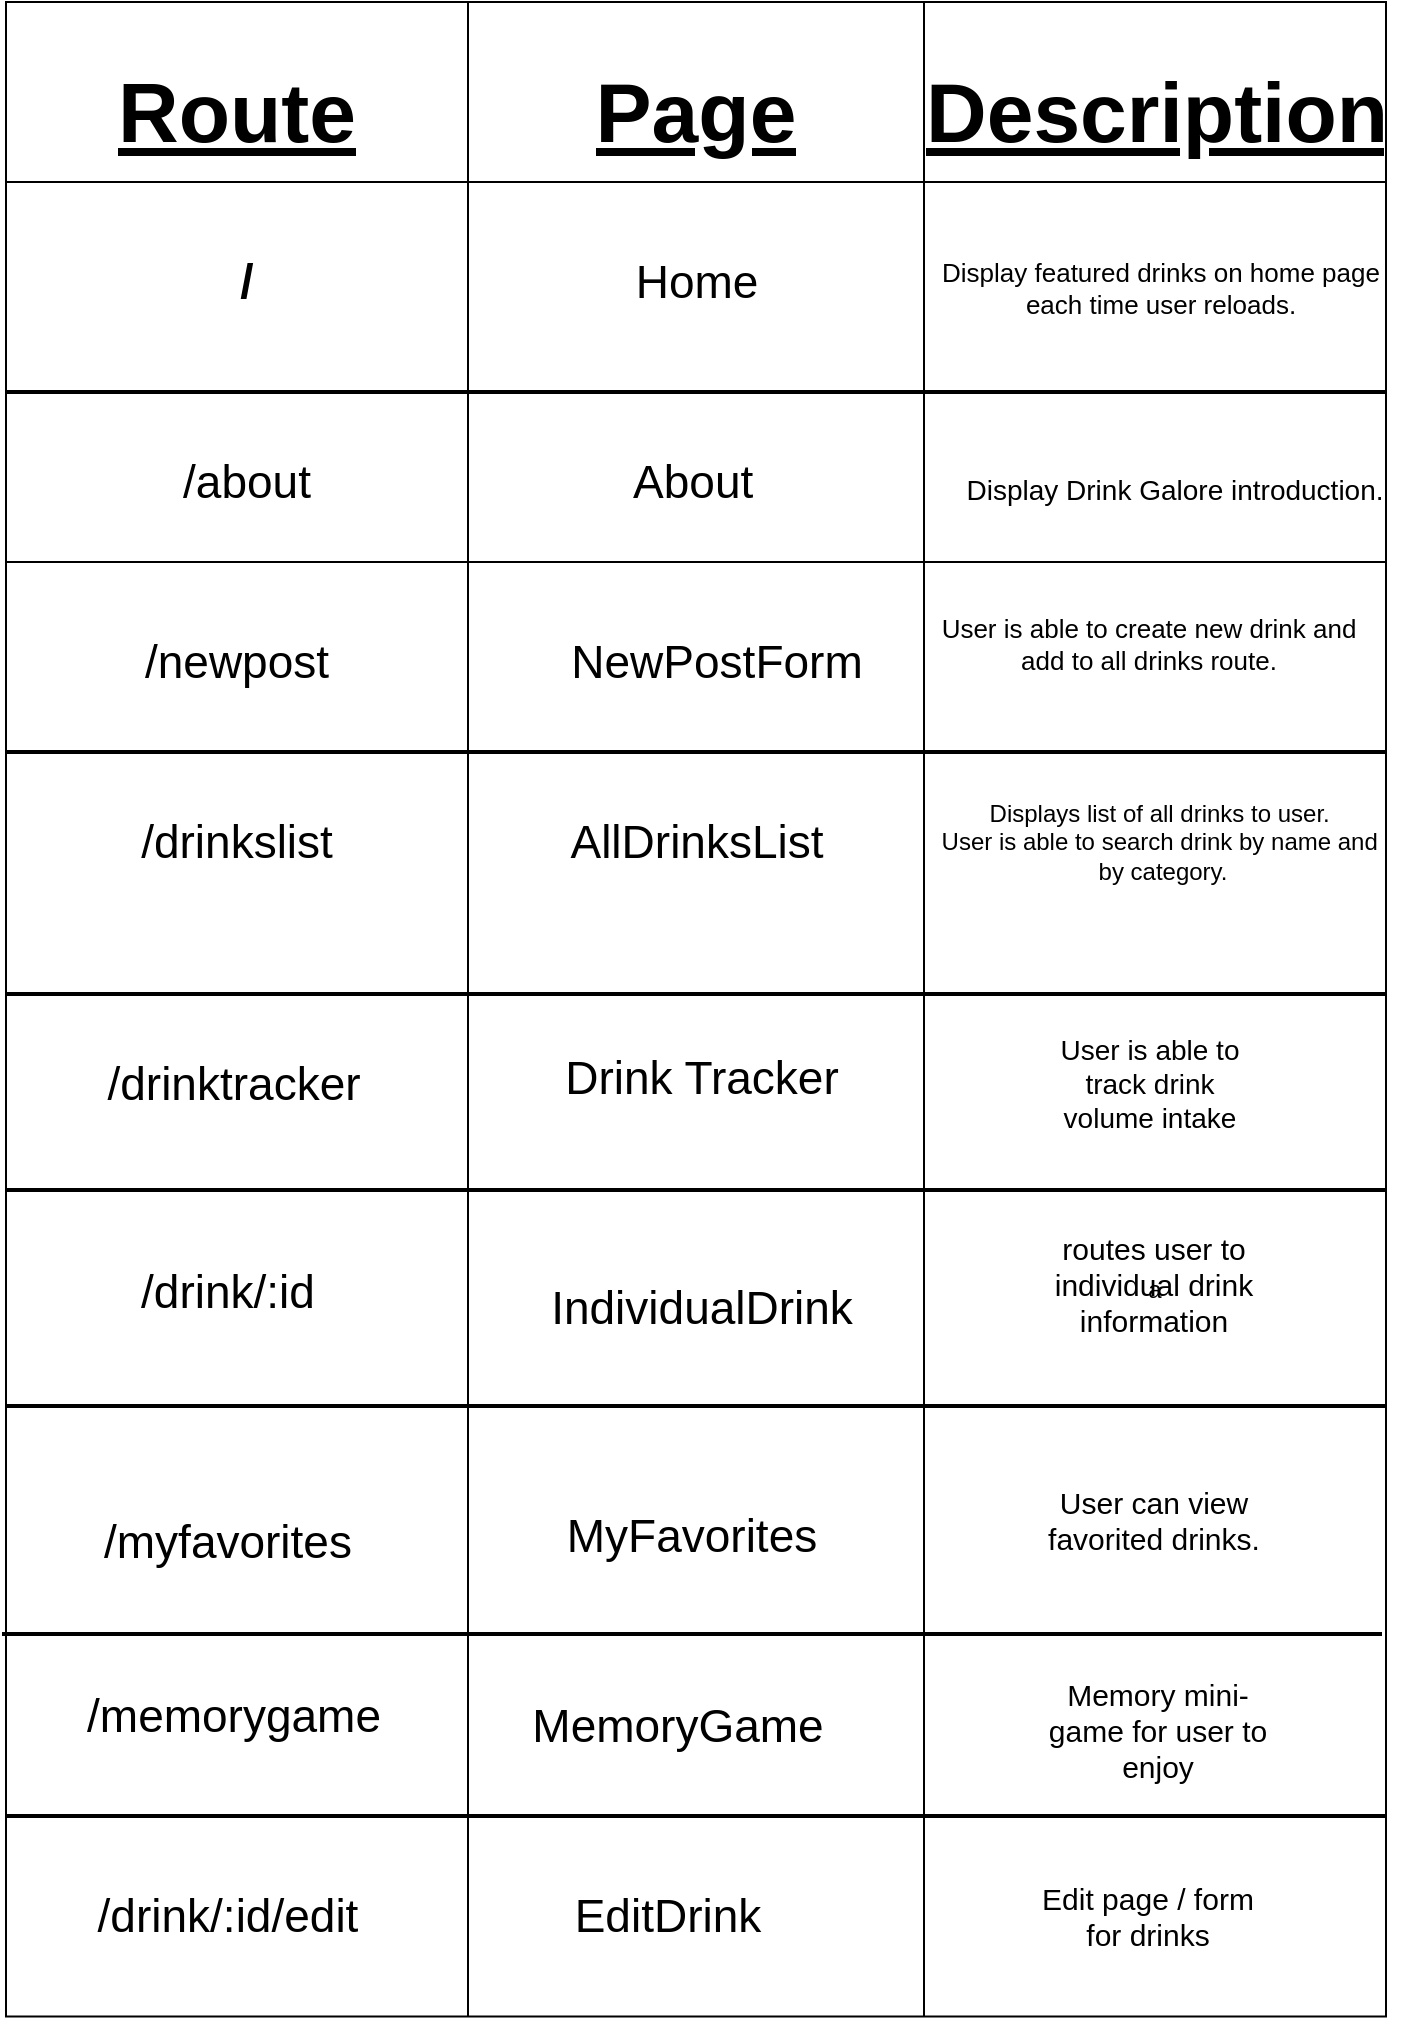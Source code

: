 <mxfile>
    <diagram id="KMcBjo04OGXmwL7UmeXN" name="Page-1">
        <mxGraphModel dx="1120" dy="1167" grid="0" gridSize="10" guides="1" tooltips="1" connect="1" arrows="1" fold="1" page="0" pageScale="1" pageWidth="850" pageHeight="1100" math="0" shadow="0">
            <root>
                <mxCell id="0"/>
                <mxCell id="1" parent="0"/>
                <mxCell id="3" value="" style="shape=table;html=1;whiteSpace=wrap;startSize=0;container=1;collapsible=0;childLayout=tableLayout;fontSize=21;" parent="1" vertex="1">
                    <mxGeometry x="60" y="180" width="690" height="1007.25" as="geometry"/>
                </mxCell>
                <mxCell id="4" value="" style="shape=tableRow;horizontal=0;startSize=0;swimlaneHead=0;swimlaneBody=0;top=0;left=0;bottom=0;right=0;collapsible=0;dropTarget=0;fillColor=none;points=[[0,0.5],[1,0.5]];portConstraint=eastwest;" parent="3" vertex="1">
                    <mxGeometry width="690" height="90" as="geometry"/>
                </mxCell>
                <mxCell id="5" value="&lt;h1&gt;&lt;u&gt;&lt;b&gt;Route&lt;/b&gt;&lt;/u&gt;&lt;/h1&gt;" style="shape=partialRectangle;html=1;whiteSpace=wrap;connectable=0;fillColor=none;top=0;left=0;bottom=0;right=0;overflow=hidden;fontSize=21;" parent="4" vertex="1">
                    <mxGeometry width="231" height="90" as="geometry">
                        <mxRectangle width="231" height="90" as="alternateBounds"/>
                    </mxGeometry>
                </mxCell>
                <mxCell id="6" value="&lt;h1&gt;&lt;u&gt;&lt;b&gt;Page&lt;/b&gt;&lt;/u&gt;&lt;/h1&gt;" style="shape=partialRectangle;html=1;whiteSpace=wrap;connectable=0;fillColor=none;top=0;left=0;bottom=0;right=0;overflow=hidden;fontSize=21;" parent="4" vertex="1">
                    <mxGeometry x="231" width="228" height="90" as="geometry">
                        <mxRectangle width="228" height="90" as="alternateBounds"/>
                    </mxGeometry>
                </mxCell>
                <mxCell id="7" value="&lt;h1&gt;&lt;u&gt;&lt;b&gt;Description&lt;/b&gt;&lt;/u&gt;&lt;/h1&gt;" style="shape=partialRectangle;html=1;whiteSpace=wrap;connectable=0;fillColor=none;top=0;left=0;bottom=0;right=0;overflow=hidden;fontSize=21;" parent="4" vertex="1">
                    <mxGeometry x="459" width="231" height="90" as="geometry">
                        <mxRectangle width="231" height="90" as="alternateBounds"/>
                    </mxGeometry>
                </mxCell>
                <mxCell id="8" value="" style="shape=tableRow;horizontal=0;startSize=0;swimlaneHead=0;swimlaneBody=0;top=0;left=0;bottom=0;right=0;collapsible=0;dropTarget=0;fillColor=none;points=[[0,0.5],[1,0.5]];portConstraint=eastwest;" parent="3" vertex="1">
                    <mxGeometry y="90" width="690" height="190" as="geometry"/>
                </mxCell>
                <mxCell id="9" value="" style="shape=partialRectangle;html=1;whiteSpace=wrap;connectable=0;fillColor=none;top=0;left=0;bottom=0;right=0;overflow=hidden;" parent="8" vertex="1">
                    <mxGeometry width="231" height="190" as="geometry">
                        <mxRectangle width="231" height="190" as="alternateBounds"/>
                    </mxGeometry>
                </mxCell>
                <mxCell id="10" value="" style="shape=partialRectangle;html=1;whiteSpace=wrap;connectable=0;fillColor=none;top=0;left=0;bottom=0;right=0;overflow=hidden;" parent="8" vertex="1">
                    <mxGeometry x="231" width="228" height="190" as="geometry">
                        <mxRectangle width="228" height="190" as="alternateBounds"/>
                    </mxGeometry>
                </mxCell>
                <mxCell id="11" value="" style="shape=partialRectangle;html=1;whiteSpace=wrap;connectable=0;fillColor=none;top=0;left=0;bottom=0;right=0;overflow=hidden;" parent="8" vertex="1">
                    <mxGeometry x="459" width="231" height="190" as="geometry">
                        <mxRectangle width="231" height="190" as="alternateBounds"/>
                    </mxGeometry>
                </mxCell>
                <mxCell id="12" value="" style="shape=tableRow;horizontal=0;startSize=0;swimlaneHead=0;swimlaneBody=0;top=0;left=0;bottom=0;right=0;collapsible=0;dropTarget=0;fillColor=none;points=[[0,0.5],[1,0.5]];portConstraint=eastwest;" parent="3" vertex="1">
                    <mxGeometry y="280" width="690" height="727" as="geometry"/>
                </mxCell>
                <mxCell id="13" value="" style="shape=partialRectangle;html=1;whiteSpace=wrap;connectable=0;fillColor=none;top=0;left=0;bottom=0;right=0;overflow=hidden;" parent="12" vertex="1">
                    <mxGeometry width="231" height="727" as="geometry">
                        <mxRectangle width="231" height="727" as="alternateBounds"/>
                    </mxGeometry>
                </mxCell>
                <mxCell id="14" value="" style="shape=partialRectangle;html=1;whiteSpace=wrap;connectable=0;fillColor=none;top=0;left=0;bottom=0;right=0;overflow=hidden;" parent="12" vertex="1">
                    <mxGeometry x="231" width="228" height="727" as="geometry">
                        <mxRectangle width="228" height="727" as="alternateBounds"/>
                    </mxGeometry>
                </mxCell>
                <mxCell id="15" value="a" style="shape=partialRectangle;html=1;whiteSpace=wrap;connectable=0;fillColor=none;top=0;left=0;bottom=0;right=0;overflow=hidden;pointerEvents=1;" parent="12" vertex="1">
                    <mxGeometry x="459" width="231" height="727" as="geometry">
                        <mxRectangle width="231" height="727" as="alternateBounds"/>
                    </mxGeometry>
                </mxCell>
                <mxCell id="17" value="" style="line;strokeWidth=2;html=1;" parent="1" vertex="1">
                    <mxGeometry x="60" y="370" width="690" height="10" as="geometry"/>
                </mxCell>
                <mxCell id="18" value="" style="line;strokeWidth=2;html=1;" parent="1" vertex="1">
                    <mxGeometry x="60" y="550" width="690" height="10" as="geometry"/>
                </mxCell>
                <mxCell id="19" value="/" style="text;strokeColor=none;fillColor=none;html=1;fontSize=24;fontStyle=1;verticalAlign=middle;align=center;" parent="1" vertex="1">
                    <mxGeometry x="130" y="300" width="100" height="40" as="geometry"/>
                </mxCell>
                <mxCell id="20" value="/about" style="text;html=1;align=center;verticalAlign=middle;resizable=0;points=[];autosize=1;strokeColor=none;fillColor=none;fontSize=23;" parent="1" vertex="1">
                    <mxGeometry x="135" y="400" width="90" height="40" as="geometry"/>
                </mxCell>
                <mxCell id="21" value="/newpost" style="text;html=1;align=center;verticalAlign=middle;resizable=0;points=[];autosize=1;strokeColor=none;fillColor=none;fontSize=23;" parent="1" vertex="1">
                    <mxGeometry x="120" y="490" width="110" height="40" as="geometry"/>
                </mxCell>
                <mxCell id="22" value="/drinkslist" style="text;html=1;align=center;verticalAlign=middle;resizable=0;points=[];autosize=1;strokeColor=none;fillColor=none;fontSize=23;" parent="1" vertex="1">
                    <mxGeometry x="118" y="580" width="114" height="40" as="geometry"/>
                </mxCell>
                <mxCell id="23" value="AllDrinksList" style="text;html=1;align=center;verticalAlign=middle;resizable=0;points=[];autosize=1;strokeColor=none;fillColor=none;fontSize=23;" parent="1" vertex="1">
                    <mxGeometry x="330" y="580" width="150" height="40" as="geometry"/>
                </mxCell>
                <mxCell id="24" value="NewPostForm" style="text;html=1;align=center;verticalAlign=middle;resizable=0;points=[];autosize=1;strokeColor=none;fillColor=none;fontSize=23;" parent="1" vertex="1">
                    <mxGeometry x="330" y="490" width="170" height="40" as="geometry"/>
                </mxCell>
                <mxCell id="25" value="&amp;nbsp; &amp;nbsp;About&lt;span style=&quot;white-space: pre;&quot;&gt;&#9;&lt;/span&gt;" style="text;html=1;align=center;verticalAlign=middle;resizable=0;points=[];autosize=1;strokeColor=none;fillColor=none;fontSize=23;" parent="1" vertex="1">
                    <mxGeometry x="340" y="400" width="130" height="40" as="geometry"/>
                </mxCell>
                <mxCell id="26" value="Home" style="text;html=1;align=center;verticalAlign=middle;resizable=0;points=[];autosize=1;strokeColor=none;fillColor=none;fontSize=23;" parent="1" vertex="1">
                    <mxGeometry x="365" y="300" width="80" height="40" as="geometry"/>
                </mxCell>
                <mxCell id="40" value="&lt;span style=&quot;font-size: 12px;&quot;&gt;Displays list of all drinks to user.&amp;nbsp;&lt;br style=&quot;font-size: 12px;&quot;&gt;User is able to search drink by name and&amp;nbsp;&lt;br style=&quot;font-size: 12px;&quot;&gt;by category.&lt;br style=&quot;font-size: 12px;&quot;&gt;&lt;/span&gt;" style="text;html=1;align=center;verticalAlign=middle;resizable=0;points=[];autosize=1;strokeColor=none;fillColor=none;fontSize=12;" parent="1" vertex="1">
                    <mxGeometry x="518" y="572.5" width="239" height="55" as="geometry"/>
                </mxCell>
                <mxCell id="41" value="User is able to create new drink and&lt;br style=&quot;font-size: 13px;&quot;&gt;add to all drinks route." style="text;html=1;align=center;verticalAlign=middle;resizable=0;points=[];autosize=1;strokeColor=none;fillColor=none;fontSize=13;" parent="1" vertex="1">
                    <mxGeometry x="518" y="479" width="225" height="43" as="geometry"/>
                </mxCell>
                <mxCell id="42" value="&lt;font style=&quot;font-size: 14px;&quot;&gt;Display Drink Galore introduction.&lt;/font&gt;" style="text;html=1;align=center;verticalAlign=middle;resizable=0;points=[];autosize=1;strokeColor=none;fillColor=none;fontSize=14;" parent="1" vertex="1">
                    <mxGeometry x="530" y="409" width="227" height="29" as="geometry"/>
                </mxCell>
                <mxCell id="43" value="&lt;span style=&quot;font-size: 13px;&quot;&gt;Display featured drinks on home page&lt;br style=&quot;font-size: 13px;&quot;&gt;each time user reloads.&lt;br style=&quot;font-size: 13px;&quot;&gt;&lt;/span&gt;" style="text;html=1;align=center;verticalAlign=middle;resizable=0;points=[];autosize=1;strokeColor=none;fillColor=none;fontSize=13;" parent="1" vertex="1">
                    <mxGeometry x="518" y="301" width="237" height="43" as="geometry"/>
                </mxCell>
                <mxCell id="44" value="" style="line;strokeWidth=2;html=1;" parent="1" vertex="1">
                    <mxGeometry x="60" y="671" width="690" height="10" as="geometry"/>
                </mxCell>
                <mxCell id="45" value="&lt;font style=&quot;font-size: 23px;&quot;&gt;/drinktracker&lt;/font&gt;" style="text;html=1;strokeColor=none;fillColor=none;align=center;verticalAlign=middle;whiteSpace=wrap;rounded=0;" parent="1" vertex="1">
                    <mxGeometry x="118" y="692" width="112" height="58" as="geometry"/>
                </mxCell>
                <mxCell id="47" value="&lt;font style=&quot;font-size: 23px;&quot;&gt;Drink Tracker&lt;/font&gt;" style="text;html=1;strokeColor=none;fillColor=none;align=center;verticalAlign=middle;whiteSpace=wrap;rounded=0;" parent="1" vertex="1">
                    <mxGeometry x="325" y="689" width="166" height="58" as="geometry"/>
                </mxCell>
                <mxCell id="48" value="&lt;font style=&quot;font-size: 14px;&quot;&gt;User is able to track drink volume intake&lt;/font&gt;" style="text;html=1;strokeColor=none;fillColor=none;align=center;verticalAlign=middle;whiteSpace=wrap;rounded=0;fontSize=14;" parent="1" vertex="1">
                    <mxGeometry x="576" y="692" width="112" height="58" as="geometry"/>
                </mxCell>
                <mxCell id="62" value="" style="line;strokeWidth=2;html=1;" parent="1" vertex="1">
                    <mxGeometry x="60" y="769" width="690" height="10" as="geometry"/>
                </mxCell>
                <mxCell id="77" value="&lt;span style=&quot;font-size: 23px;&quot;&gt;/drink/:id&lt;/span&gt;" style="text;html=1;strokeColor=none;fillColor=none;align=center;verticalAlign=middle;whiteSpace=wrap;rounded=0;" parent="1" vertex="1">
                    <mxGeometry x="100" y="796" width="142" height="58" as="geometry"/>
                </mxCell>
                <mxCell id="78" value="&lt;span style=&quot;font-size: 23px;&quot;&gt;IndividualDrink&lt;/span&gt;" style="text;html=1;strokeColor=none;fillColor=none;align=center;verticalAlign=middle;whiteSpace=wrap;rounded=0;" parent="1" vertex="1">
                    <mxGeometry x="352" y="804" width="112" height="58" as="geometry"/>
                </mxCell>
                <mxCell id="79" value="&lt;span style=&quot;font-size: 15px;&quot;&gt;routes user to individual drink information&lt;/span&gt;" style="text;html=1;strokeColor=none;fillColor=none;align=center;verticalAlign=middle;whiteSpace=wrap;rounded=0;fontSize=15;" parent="1" vertex="1">
                    <mxGeometry x="574" y="792" width="120" height="58" as="geometry"/>
                </mxCell>
                <mxCell id="80" value="" style="line;strokeWidth=2;html=1;" parent="1" vertex="1">
                    <mxGeometry x="60" y="877" width="690" height="10" as="geometry"/>
                </mxCell>
                <mxCell id="82" value="&lt;span style=&quot;font-size: 23px;&quot;&gt;/myfavorites&lt;/span&gt;" style="text;html=1;strokeColor=none;fillColor=none;align=center;verticalAlign=middle;whiteSpace=wrap;rounded=0;" parent="1" vertex="1">
                    <mxGeometry x="100" y="921" width="142" height="58" as="geometry"/>
                </mxCell>
                <mxCell id="83" value="&lt;span style=&quot;font-size: 23px;&quot;&gt;MyFavorites&lt;/span&gt;" style="text;html=1;strokeColor=none;fillColor=none;align=center;verticalAlign=middle;whiteSpace=wrap;rounded=0;" parent="1" vertex="1">
                    <mxGeometry x="332" y="918" width="142" height="58" as="geometry"/>
                </mxCell>
                <mxCell id="85" value="&lt;span style=&quot;font-size: 15px;&quot;&gt;User can view favorited drinks.&lt;/span&gt;" style="text;html=1;strokeColor=none;fillColor=none;align=center;verticalAlign=middle;whiteSpace=wrap;rounded=0;fontSize=15;" parent="1" vertex="1">
                    <mxGeometry x="574" y="910" width="120" height="58" as="geometry"/>
                </mxCell>
                <mxCell id="86" value="" style="line;strokeWidth=2;html=1;" vertex="1" parent="1">
                    <mxGeometry x="58" y="991" width="690" height="10" as="geometry"/>
                </mxCell>
                <mxCell id="87" value="" style="line;strokeWidth=2;html=1;" vertex="1" parent="1">
                    <mxGeometry x="60" y="1082" width="690" height="10" as="geometry"/>
                </mxCell>
                <mxCell id="88" value="&lt;span style=&quot;font-size: 23px;&quot;&gt;/memorygame&lt;/span&gt;" style="text;html=1;strokeColor=none;fillColor=none;align=center;verticalAlign=middle;whiteSpace=wrap;rounded=0;" vertex="1" parent="1">
                    <mxGeometry x="103" y="1008" width="142" height="58" as="geometry"/>
                </mxCell>
                <mxCell id="89" value="&lt;span style=&quot;font-size: 23px;&quot;&gt;/drink/:id/edit&lt;/span&gt;" style="text;html=1;strokeColor=none;fillColor=none;align=center;verticalAlign=middle;whiteSpace=wrap;rounded=0;" vertex="1" parent="1">
                    <mxGeometry x="100" y="1108" width="142" height="58" as="geometry"/>
                </mxCell>
                <mxCell id="103" value="&lt;span style=&quot;font-size: 23px;&quot;&gt;MemoryGame&lt;/span&gt;" style="text;html=1;strokeColor=none;fillColor=none;align=center;verticalAlign=middle;whiteSpace=wrap;rounded=0;" vertex="1" parent="1">
                    <mxGeometry x="325" y="1013" width="142" height="58" as="geometry"/>
                </mxCell>
                <mxCell id="104" value="&lt;span style=&quot;font-size: 23px;&quot;&gt;EditDrink&lt;/span&gt;" style="text;html=1;strokeColor=none;fillColor=none;align=center;verticalAlign=middle;whiteSpace=wrap;rounded=0;" vertex="1" parent="1">
                    <mxGeometry x="320" y="1108" width="142" height="58" as="geometry"/>
                </mxCell>
                <mxCell id="105" value="&lt;span style=&quot;font-size: 15px;&quot;&gt;Memory mini-game for user to enjoy&lt;/span&gt;" style="text;html=1;strokeColor=none;fillColor=none;align=center;verticalAlign=middle;whiteSpace=wrap;rounded=0;fontSize=15;" vertex="1" parent="1">
                    <mxGeometry x="576" y="1015" width="120" height="58" as="geometry"/>
                </mxCell>
                <mxCell id="106" value="&lt;span style=&quot;font-size: 15px;&quot;&gt;Edit page / form for drinks&lt;/span&gt;" style="text;html=1;strokeColor=none;fillColor=none;align=center;verticalAlign=middle;whiteSpace=wrap;rounded=0;fontSize=15;" vertex="1" parent="1">
                    <mxGeometry x="570.5" y="1108" width="120" height="58" as="geometry"/>
                </mxCell>
            </root>
        </mxGraphModel>
    </diagram>
</mxfile>